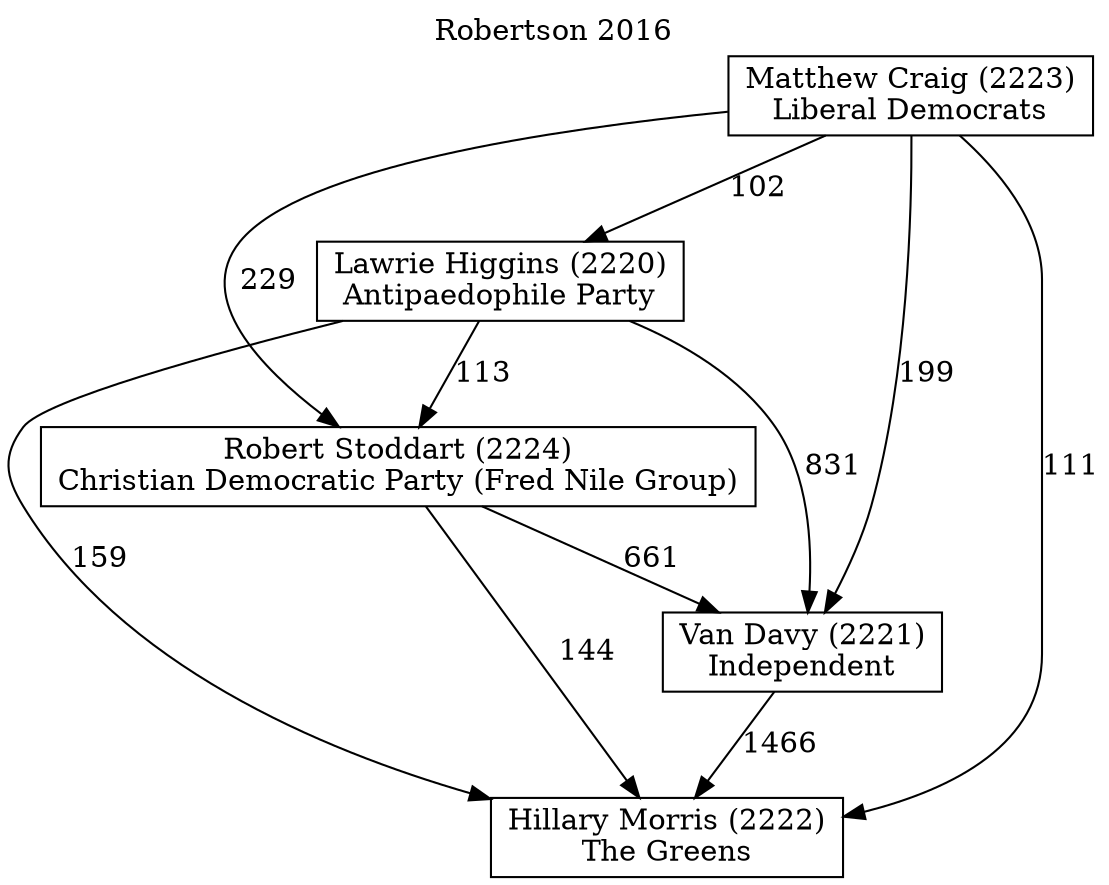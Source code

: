 // House preference flow
digraph "Hillary Morris (2222)_Robertson_2016" {
	graph [label="Robertson 2016" labelloc=t]
	node [shape=box]
	"Hillary Morris (2222)" [label="Hillary Morris (2222)
The Greens"]
	"Van Davy (2221)" [label="Van Davy (2221)
Independent"]
	"Robert Stoddart (2224)" [label="Robert Stoddart (2224)
Christian Democratic Party (Fred Nile Group)"]
	"Lawrie Higgins (2220)" [label="Lawrie Higgins (2220)
Antipaedophile Party"]
	"Matthew Craig (2223)" [label="Matthew Craig (2223)
Liberal Democrats"]
	"Hillary Morris (2222)" [label="Hillary Morris (2222)
The Greens"]
	"Robert Stoddart (2224)" [label="Robert Stoddart (2224)
Christian Democratic Party (Fred Nile Group)"]
	"Lawrie Higgins (2220)" [label="Lawrie Higgins (2220)
Antipaedophile Party"]
	"Matthew Craig (2223)" [label="Matthew Craig (2223)
Liberal Democrats"]
	"Hillary Morris (2222)" [label="Hillary Morris (2222)
The Greens"]
	"Lawrie Higgins (2220)" [label="Lawrie Higgins (2220)
Antipaedophile Party"]
	"Matthew Craig (2223)" [label="Matthew Craig (2223)
Liberal Democrats"]
	"Hillary Morris (2222)" [label="Hillary Morris (2222)
The Greens"]
	"Matthew Craig (2223)" [label="Matthew Craig (2223)
Liberal Democrats"]
	"Matthew Craig (2223)" [label="Matthew Craig (2223)
Liberal Democrats"]
	"Lawrie Higgins (2220)" [label="Lawrie Higgins (2220)
Antipaedophile Party"]
	"Matthew Craig (2223)" [label="Matthew Craig (2223)
Liberal Democrats"]
	"Matthew Craig (2223)" [label="Matthew Craig (2223)
Liberal Democrats"]
	"Robert Stoddart (2224)" [label="Robert Stoddart (2224)
Christian Democratic Party (Fred Nile Group)"]
	"Lawrie Higgins (2220)" [label="Lawrie Higgins (2220)
Antipaedophile Party"]
	"Matthew Craig (2223)" [label="Matthew Craig (2223)
Liberal Democrats"]
	"Robert Stoddart (2224)" [label="Robert Stoddart (2224)
Christian Democratic Party (Fred Nile Group)"]
	"Matthew Craig (2223)" [label="Matthew Craig (2223)
Liberal Democrats"]
	"Matthew Craig (2223)" [label="Matthew Craig (2223)
Liberal Democrats"]
	"Lawrie Higgins (2220)" [label="Lawrie Higgins (2220)
Antipaedophile Party"]
	"Matthew Craig (2223)" [label="Matthew Craig (2223)
Liberal Democrats"]
	"Matthew Craig (2223)" [label="Matthew Craig (2223)
Liberal Democrats"]
	"Van Davy (2221)" [label="Van Davy (2221)
Independent"]
	"Robert Stoddart (2224)" [label="Robert Stoddart (2224)
Christian Democratic Party (Fred Nile Group)"]
	"Lawrie Higgins (2220)" [label="Lawrie Higgins (2220)
Antipaedophile Party"]
	"Matthew Craig (2223)" [label="Matthew Craig (2223)
Liberal Democrats"]
	"Van Davy (2221)" [label="Van Davy (2221)
Independent"]
	"Lawrie Higgins (2220)" [label="Lawrie Higgins (2220)
Antipaedophile Party"]
	"Matthew Craig (2223)" [label="Matthew Craig (2223)
Liberal Democrats"]
	"Van Davy (2221)" [label="Van Davy (2221)
Independent"]
	"Matthew Craig (2223)" [label="Matthew Craig (2223)
Liberal Democrats"]
	"Matthew Craig (2223)" [label="Matthew Craig (2223)
Liberal Democrats"]
	"Lawrie Higgins (2220)" [label="Lawrie Higgins (2220)
Antipaedophile Party"]
	"Matthew Craig (2223)" [label="Matthew Craig (2223)
Liberal Democrats"]
	"Matthew Craig (2223)" [label="Matthew Craig (2223)
Liberal Democrats"]
	"Robert Stoddart (2224)" [label="Robert Stoddart (2224)
Christian Democratic Party (Fred Nile Group)"]
	"Lawrie Higgins (2220)" [label="Lawrie Higgins (2220)
Antipaedophile Party"]
	"Matthew Craig (2223)" [label="Matthew Craig (2223)
Liberal Democrats"]
	"Robert Stoddart (2224)" [label="Robert Stoddart (2224)
Christian Democratic Party (Fred Nile Group)"]
	"Matthew Craig (2223)" [label="Matthew Craig (2223)
Liberal Democrats"]
	"Matthew Craig (2223)" [label="Matthew Craig (2223)
Liberal Democrats"]
	"Lawrie Higgins (2220)" [label="Lawrie Higgins (2220)
Antipaedophile Party"]
	"Matthew Craig (2223)" [label="Matthew Craig (2223)
Liberal Democrats"]
	"Matthew Craig (2223)" [label="Matthew Craig (2223)
Liberal Democrats"]
	"Van Davy (2221)" -> "Hillary Morris (2222)" [label=1466]
	"Robert Stoddart (2224)" -> "Van Davy (2221)" [label=661]
	"Lawrie Higgins (2220)" -> "Robert Stoddart (2224)" [label=113]
	"Matthew Craig (2223)" -> "Lawrie Higgins (2220)" [label=102]
	"Robert Stoddart (2224)" -> "Hillary Morris (2222)" [label=144]
	"Lawrie Higgins (2220)" -> "Hillary Morris (2222)" [label=159]
	"Matthew Craig (2223)" -> "Hillary Morris (2222)" [label=111]
	"Matthew Craig (2223)" -> "Robert Stoddart (2224)" [label=229]
	"Lawrie Higgins (2220)" -> "Van Davy (2221)" [label=831]
	"Matthew Craig (2223)" -> "Van Davy (2221)" [label=199]
}
